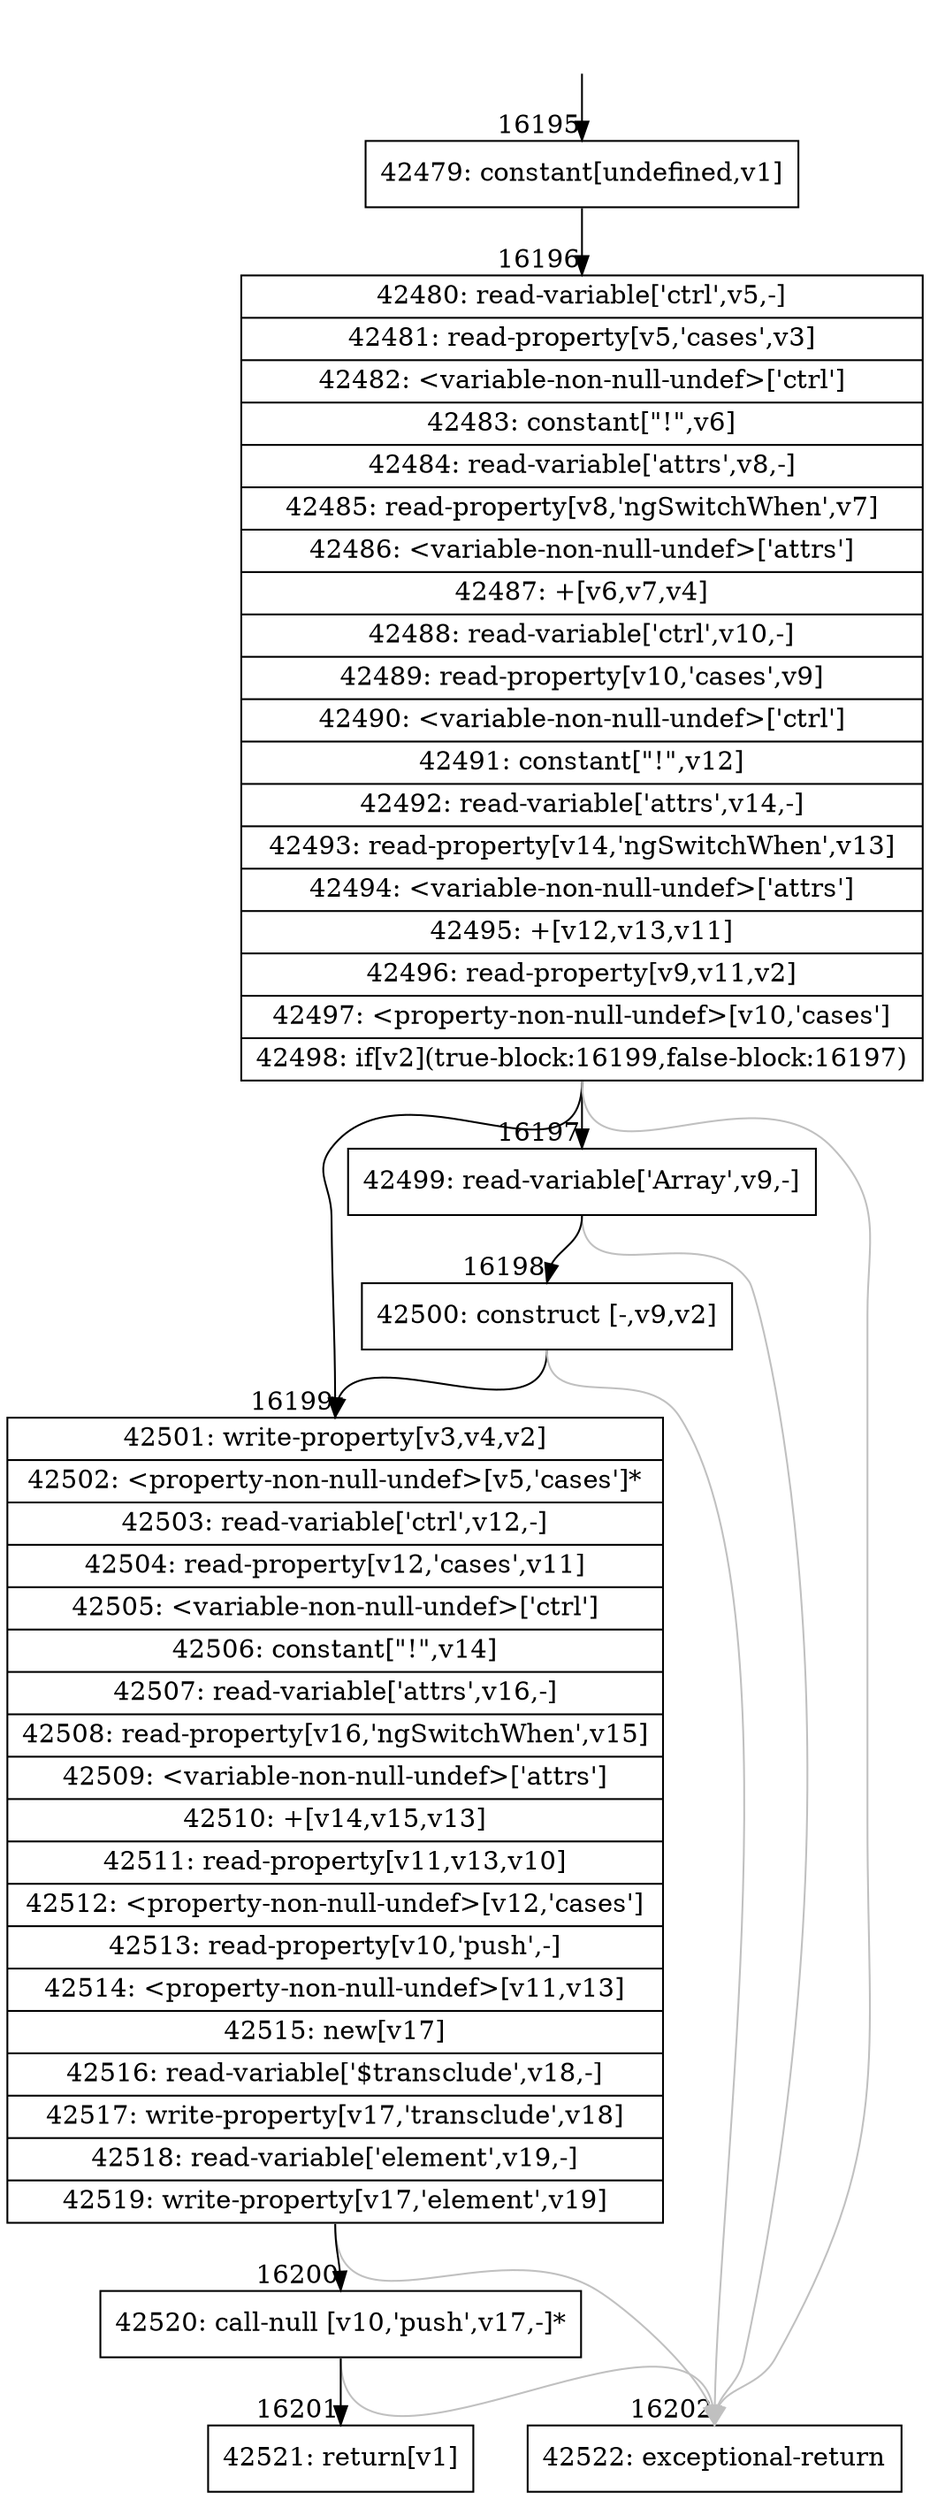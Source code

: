 digraph {
rankdir="TD"
BB_entry1301[shape=none,label=""];
BB_entry1301 -> BB16195 [tailport=s, headport=n, headlabel="    16195"]
BB16195 [shape=record label="{42479: constant[undefined,v1]}" ] 
BB16195 -> BB16196 [tailport=s, headport=n, headlabel="      16196"]
BB16196 [shape=record label="{42480: read-variable['ctrl',v5,-]|42481: read-property[v5,'cases',v3]|42482: \<variable-non-null-undef\>['ctrl']|42483: constant[\"!\",v6]|42484: read-variable['attrs',v8,-]|42485: read-property[v8,'ngSwitchWhen',v7]|42486: \<variable-non-null-undef\>['attrs']|42487: +[v6,v7,v4]|42488: read-variable['ctrl',v10,-]|42489: read-property[v10,'cases',v9]|42490: \<variable-non-null-undef\>['ctrl']|42491: constant[\"!\",v12]|42492: read-variable['attrs',v14,-]|42493: read-property[v14,'ngSwitchWhen',v13]|42494: \<variable-non-null-undef\>['attrs']|42495: +[v12,v13,v11]|42496: read-property[v9,v11,v2]|42497: \<property-non-null-undef\>[v10,'cases']|42498: if[v2](true-block:16199,false-block:16197)}" ] 
BB16196 -> BB16199 [tailport=s, headport=n, headlabel="      16199"]
BB16196 -> BB16197 [tailport=s, headport=n, headlabel="      16197"]
BB16196 -> BB16202 [tailport=s, headport=n, color=gray, headlabel="      16202"]
BB16197 [shape=record label="{42499: read-variable['Array',v9,-]}" ] 
BB16197 -> BB16198 [tailport=s, headport=n, headlabel="      16198"]
BB16197 -> BB16202 [tailport=s, headport=n, color=gray]
BB16198 [shape=record label="{42500: construct [-,v9,v2]}" ] 
BB16198 -> BB16199 [tailport=s, headport=n]
BB16198 -> BB16202 [tailport=s, headport=n, color=gray]
BB16199 [shape=record label="{42501: write-property[v3,v4,v2]|42502: \<property-non-null-undef\>[v5,'cases']*|42503: read-variable['ctrl',v12,-]|42504: read-property[v12,'cases',v11]|42505: \<variable-non-null-undef\>['ctrl']|42506: constant[\"!\",v14]|42507: read-variable['attrs',v16,-]|42508: read-property[v16,'ngSwitchWhen',v15]|42509: \<variable-non-null-undef\>['attrs']|42510: +[v14,v15,v13]|42511: read-property[v11,v13,v10]|42512: \<property-non-null-undef\>[v12,'cases']|42513: read-property[v10,'push',-]|42514: \<property-non-null-undef\>[v11,v13]|42515: new[v17]|42516: read-variable['$transclude',v18,-]|42517: write-property[v17,'transclude',v18]|42518: read-variable['element',v19,-]|42519: write-property[v17,'element',v19]}" ] 
BB16199 -> BB16200 [tailport=s, headport=n, headlabel="      16200"]
BB16199 -> BB16202 [tailport=s, headport=n, color=gray]
BB16200 [shape=record label="{42520: call-null [v10,'push',v17,-]*}" ] 
BB16200 -> BB16201 [tailport=s, headport=n, headlabel="      16201"]
BB16200 -> BB16202 [tailport=s, headport=n, color=gray]
BB16201 [shape=record label="{42521: return[v1]}" ] 
BB16202 [shape=record label="{42522: exceptional-return}" ] 
//#$~ 27800
}
